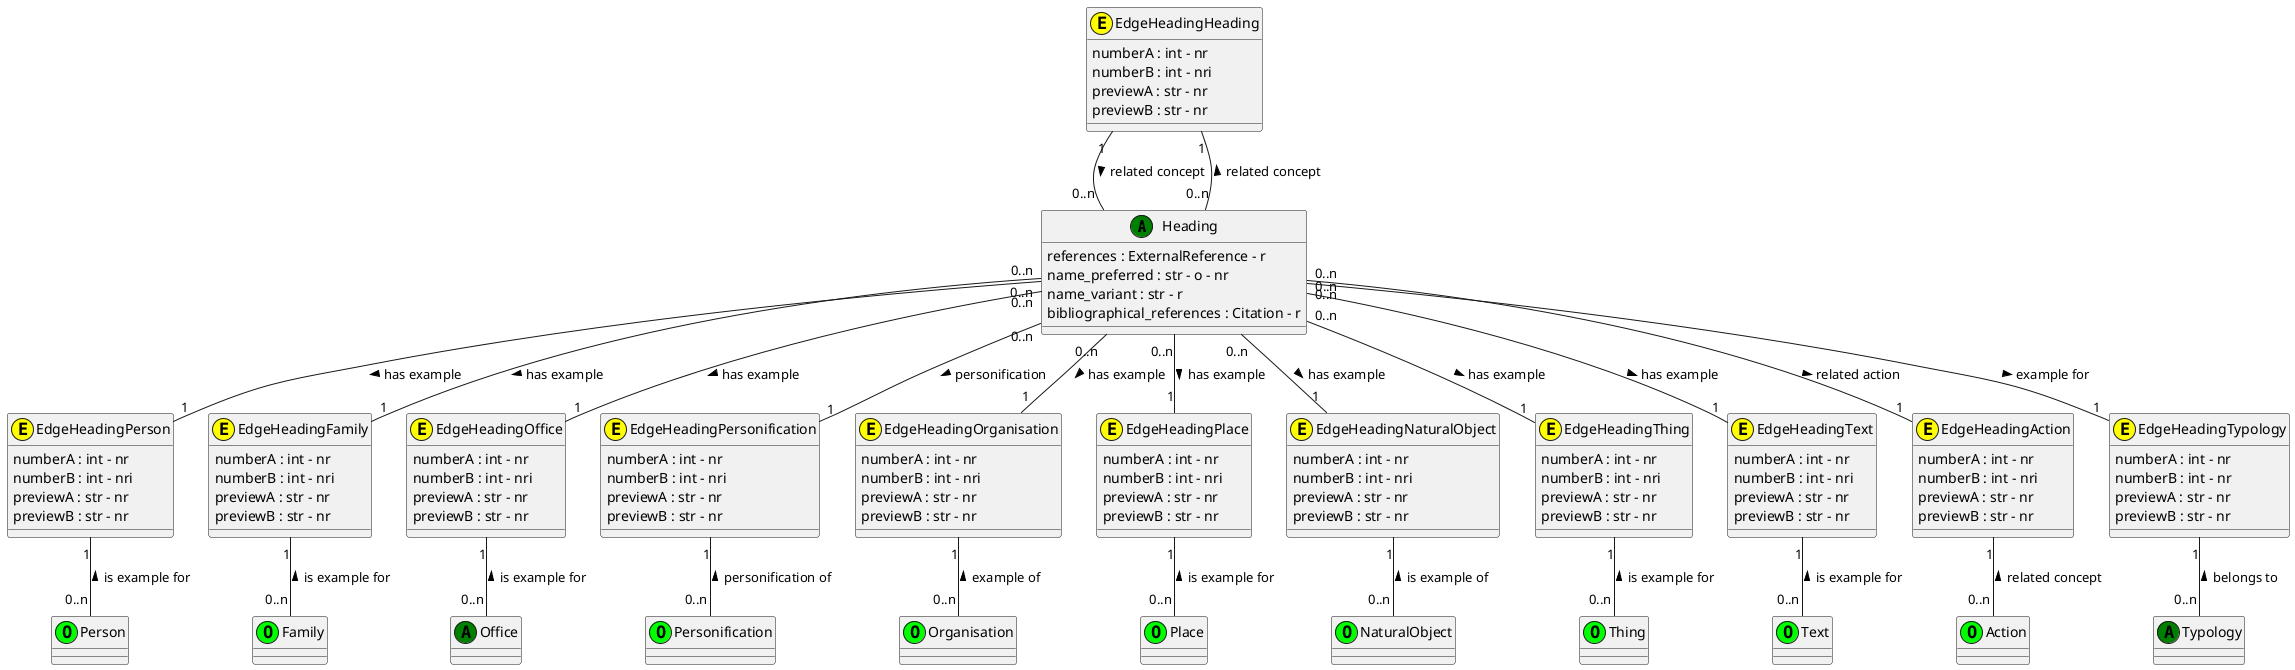 @startuml Heading 

class Heading <<(A,green)>>
Heading : references : ExternalReference - r
Heading : name_preferred : str - o - nr
Heading : name_variant : str - r 
Heading : bibliographical_references : Citation - r

class Person <<(O,lime)>>

class Family <<(O,lime)>>

class Office <<(A,green)>>

class Personification <<(O,lime)>>

class Organisation <<(O,lime)>>

class Place <<(O,lime)>>

class NaturalObject <<(O,lime)>>

class Thing <<(O,lime)>>

class Text <<(O,lime)>>

class Action <<(O,lime)>>

class Typology <<(A,green)>>

class EdgeHeadingHeading <<(E,yellow)>>
EdgeHeadingHeading : numberA : int - nr
EdgeHeadingHeading : numberB : int - nri
EdgeHeadingHeading : previewA : str - nr
EdgeHeadingHeading : previewB : str - nr

class EdgeHeadingPerson  <<(E,yellow)>>
EdgeHeadingPerson : numberA : int - nr
EdgeHeadingPerson : numberB : int - nri
EdgeHeadingPerson : previewA : str - nr
EdgeHeadingPerson : previewB : str - nr

class EdgeHeadingFamily  <<(E,yellow)>>
EdgeHeadingFamily : numberA : int - nr
EdgeHeadingFamily : numberB : int - nri
EdgeHeadingFamily : previewA : str - nr
EdgeHeadingFamily : previewB : str - nr

class EdgeHeadingOffice  <<(E,yellow)>>
EdgeHeadingOffice : numberA : int - nr
EdgeHeadingOffice : numberB : int - nri
EdgeHeadingOffice : previewA : str - nr
EdgeHeadingOffice : previewB : str - nr

class EdgeHeadingPersonification  <<(E,yellow)>>
EdgeHeadingPersonification : numberA : int - nr
EdgeHeadingPersonification : numberB : int - nri
EdgeHeadingPersonification : previewA : str - nr
EdgeHeadingPersonification : previewB : str - nr

class EdgeHeadingOrganisation  <<(E,yellow)>>
EdgeHeadingOrganisation : numberA : int - nr
EdgeHeadingOrganisation : numberB : int - nri
EdgeHeadingOrganisation : previewA : str - nr
EdgeHeadingOrganisation : previewB : str - nr

class EdgeHeadingPlace  <<(E,yellow)>>
EdgeHeadingPlace : numberA : int - nr
EdgeHeadingPlace : numberB : int - nri
EdgeHeadingPlace : previewA : str - nr
EdgeHeadingPlace : previewB : str - nr

class EdgeHeadingNaturalObject  <<(E,yellow)>>
EdgeHeadingNaturalObject : numberA : int - nr
EdgeHeadingNaturalObject : numberB : int - nri
EdgeHeadingNaturalObject : previewA : str - nr
EdgeHeadingNaturalObject : previewB : str - nr

class EdgeHeadingThing <<(E,yellow)>>
EdgeHeadingThing : numberA : int - nr
EdgeHeadingThing : numberB : int - nri
EdgeHeadingThing : previewA : str - nr
EdgeHeadingThing : previewB : str - nr

class EdgeHeadingText  <<(E,yellow)>>
EdgeHeadingText : numberA : int - nr
EdgeHeadingText : numberB : int - nri
EdgeHeadingText : previewA : str - nr
EdgeHeadingText : previewB : str - nr

class EdgeHeadingAction  <<(E,yellow)>>
EdgeHeadingAction : numberA : int - nr
EdgeHeadingAction : numberB : int - nri
EdgeHeadingAction : previewA : str - nr
EdgeHeadingAction : previewB : str - nr

class EdgeHeadingTypology <<(E,yellow)>>
EdgeHeadingTypology : numberA : int - nr
EdgeHeadingTypology : numberB : int - nr
EdgeHeadingTypology : previewA : str - nr
EdgeHeadingTypology : previewB : str - nr


EdgeHeadingHeading "1" -- "0..n" Heading : related concept >
EdgeHeadingHeading "1" -- "0..n" Heading : related concept <

Heading "0..n" -- "1" EdgeHeadingPerson : > has example
EdgeHeadingPerson "1" -- "0..n" Person :  is example for <

Heading "0..n" -- "1" EdgeHeadingFamily : > has example
EdgeHeadingFamily "1" -- "0..n" Family :  is example for <

Heading "0..n" -- "1" EdgeHeadingOffice : > has example
EdgeHeadingOffice "1" -- "0..n" Office :  is example for <

Heading "0..n" -- "1" EdgeHeadingPersonification : > personification
EdgeHeadingPersonification "1" -- "0..n" Personification :  personification of <

Heading "0..n" -- "1" EdgeHeadingOrganisation : > has example
EdgeHeadingOrganisation "1" -- "0..n" Organisation: example of <

Heading "0..n" -- "1" EdgeHeadingPlace : > has example
EdgeHeadingPlace "1" -- "0..n" Place :  is example for <

Heading "0..n" -- "1" EdgeHeadingNaturalObject : has example >
EdgeHeadingNaturalObject "1" -- "0..n" NaturalObject : is example of <

Heading "0..n" -- "1" EdgeHeadingThing: has example >
EdgeHeadingThing "1" -- "0..n" Thing: is example for <

Heading "0..n" -- "1" EdgeHeadingText : > has example
EdgeHeadingText "1" -- "0..n" Text :  is example for <

Heading "0..n" -- "1" EdgeHeadingAction: related action >
EdgeHeadingAction "1" -- "0..n" Action: related concept <

Heading "0..n" -- "1" EdgeHeadingTypology: example for >
EdgeHeadingTypology "1" -- "0..n" Typology: belongs to < 

@enduml